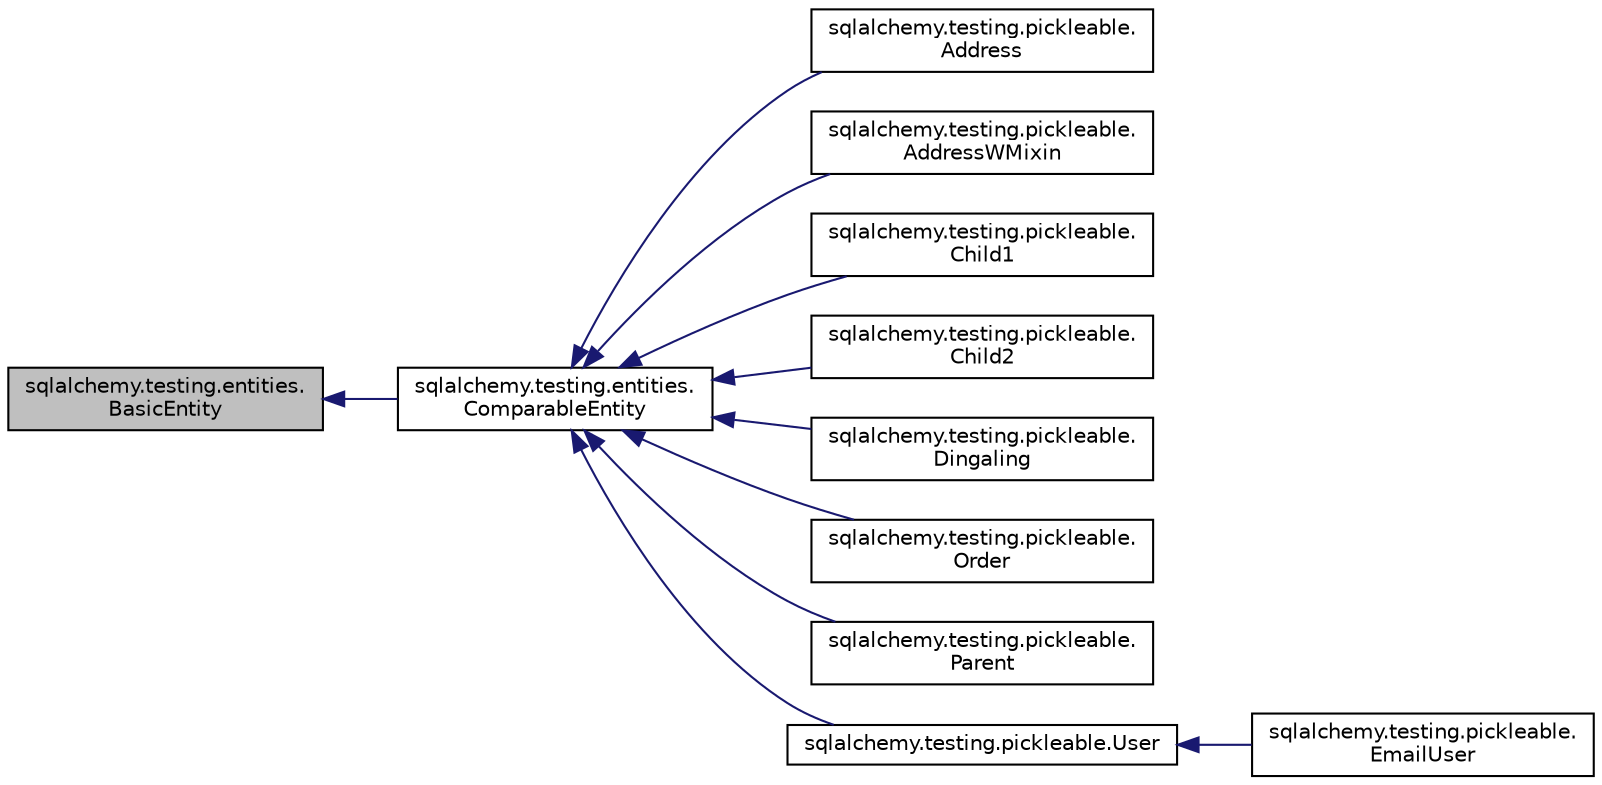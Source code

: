 digraph "sqlalchemy.testing.entities.BasicEntity"
{
 // LATEX_PDF_SIZE
  edge [fontname="Helvetica",fontsize="10",labelfontname="Helvetica",labelfontsize="10"];
  node [fontname="Helvetica",fontsize="10",shape=record];
  rankdir="LR";
  Node1 [label="sqlalchemy.testing.entities.\lBasicEntity",height=0.2,width=0.4,color="black", fillcolor="grey75", style="filled", fontcolor="black",tooltip=" "];
  Node1 -> Node2 [dir="back",color="midnightblue",fontsize="10",style="solid",fontname="Helvetica"];
  Node2 [label="sqlalchemy.testing.entities.\lComparableEntity",height=0.2,width=0.4,color="black", fillcolor="white", style="filled",URL="$classsqlalchemy_1_1testing_1_1entities_1_1ComparableEntity.html",tooltip=" "];
  Node2 -> Node3 [dir="back",color="midnightblue",fontsize="10",style="solid",fontname="Helvetica"];
  Node3 [label="sqlalchemy.testing.pickleable.\lAddress",height=0.2,width=0.4,color="black", fillcolor="white", style="filled",URL="$classsqlalchemy_1_1testing_1_1pickleable_1_1Address.html",tooltip=" "];
  Node2 -> Node4 [dir="back",color="midnightblue",fontsize="10",style="solid",fontname="Helvetica"];
  Node4 [label="sqlalchemy.testing.pickleable.\lAddressWMixin",height=0.2,width=0.4,color="black", fillcolor="white", style="filled",URL="$classsqlalchemy_1_1testing_1_1pickleable_1_1AddressWMixin.html",tooltip=" "];
  Node2 -> Node5 [dir="back",color="midnightblue",fontsize="10",style="solid",fontname="Helvetica"];
  Node5 [label="sqlalchemy.testing.pickleable.\lChild1",height=0.2,width=0.4,color="black", fillcolor="white", style="filled",URL="$classsqlalchemy_1_1testing_1_1pickleable_1_1Child1.html",tooltip=" "];
  Node2 -> Node6 [dir="back",color="midnightblue",fontsize="10",style="solid",fontname="Helvetica"];
  Node6 [label="sqlalchemy.testing.pickleable.\lChild2",height=0.2,width=0.4,color="black", fillcolor="white", style="filled",URL="$classsqlalchemy_1_1testing_1_1pickleable_1_1Child2.html",tooltip=" "];
  Node2 -> Node7 [dir="back",color="midnightblue",fontsize="10",style="solid",fontname="Helvetica"];
  Node7 [label="sqlalchemy.testing.pickleable.\lDingaling",height=0.2,width=0.4,color="black", fillcolor="white", style="filled",URL="$classsqlalchemy_1_1testing_1_1pickleable_1_1Dingaling.html",tooltip=" "];
  Node2 -> Node8 [dir="back",color="midnightblue",fontsize="10",style="solid",fontname="Helvetica"];
  Node8 [label="sqlalchemy.testing.pickleable.\lOrder",height=0.2,width=0.4,color="black", fillcolor="white", style="filled",URL="$classsqlalchemy_1_1testing_1_1pickleable_1_1Order.html",tooltip=" "];
  Node2 -> Node9 [dir="back",color="midnightblue",fontsize="10",style="solid",fontname="Helvetica"];
  Node9 [label="sqlalchemy.testing.pickleable.\lParent",height=0.2,width=0.4,color="black", fillcolor="white", style="filled",URL="$classsqlalchemy_1_1testing_1_1pickleable_1_1Parent.html",tooltip=" "];
  Node2 -> Node10 [dir="back",color="midnightblue",fontsize="10",style="solid",fontname="Helvetica"];
  Node10 [label="sqlalchemy.testing.pickleable.User",height=0.2,width=0.4,color="black", fillcolor="white", style="filled",URL="$classsqlalchemy_1_1testing_1_1pickleable_1_1User.html",tooltip=" "];
  Node10 -> Node11 [dir="back",color="midnightblue",fontsize="10",style="solid",fontname="Helvetica"];
  Node11 [label="sqlalchemy.testing.pickleable.\lEmailUser",height=0.2,width=0.4,color="black", fillcolor="white", style="filled",URL="$classsqlalchemy_1_1testing_1_1pickleable_1_1EmailUser.html",tooltip=" "];
}
